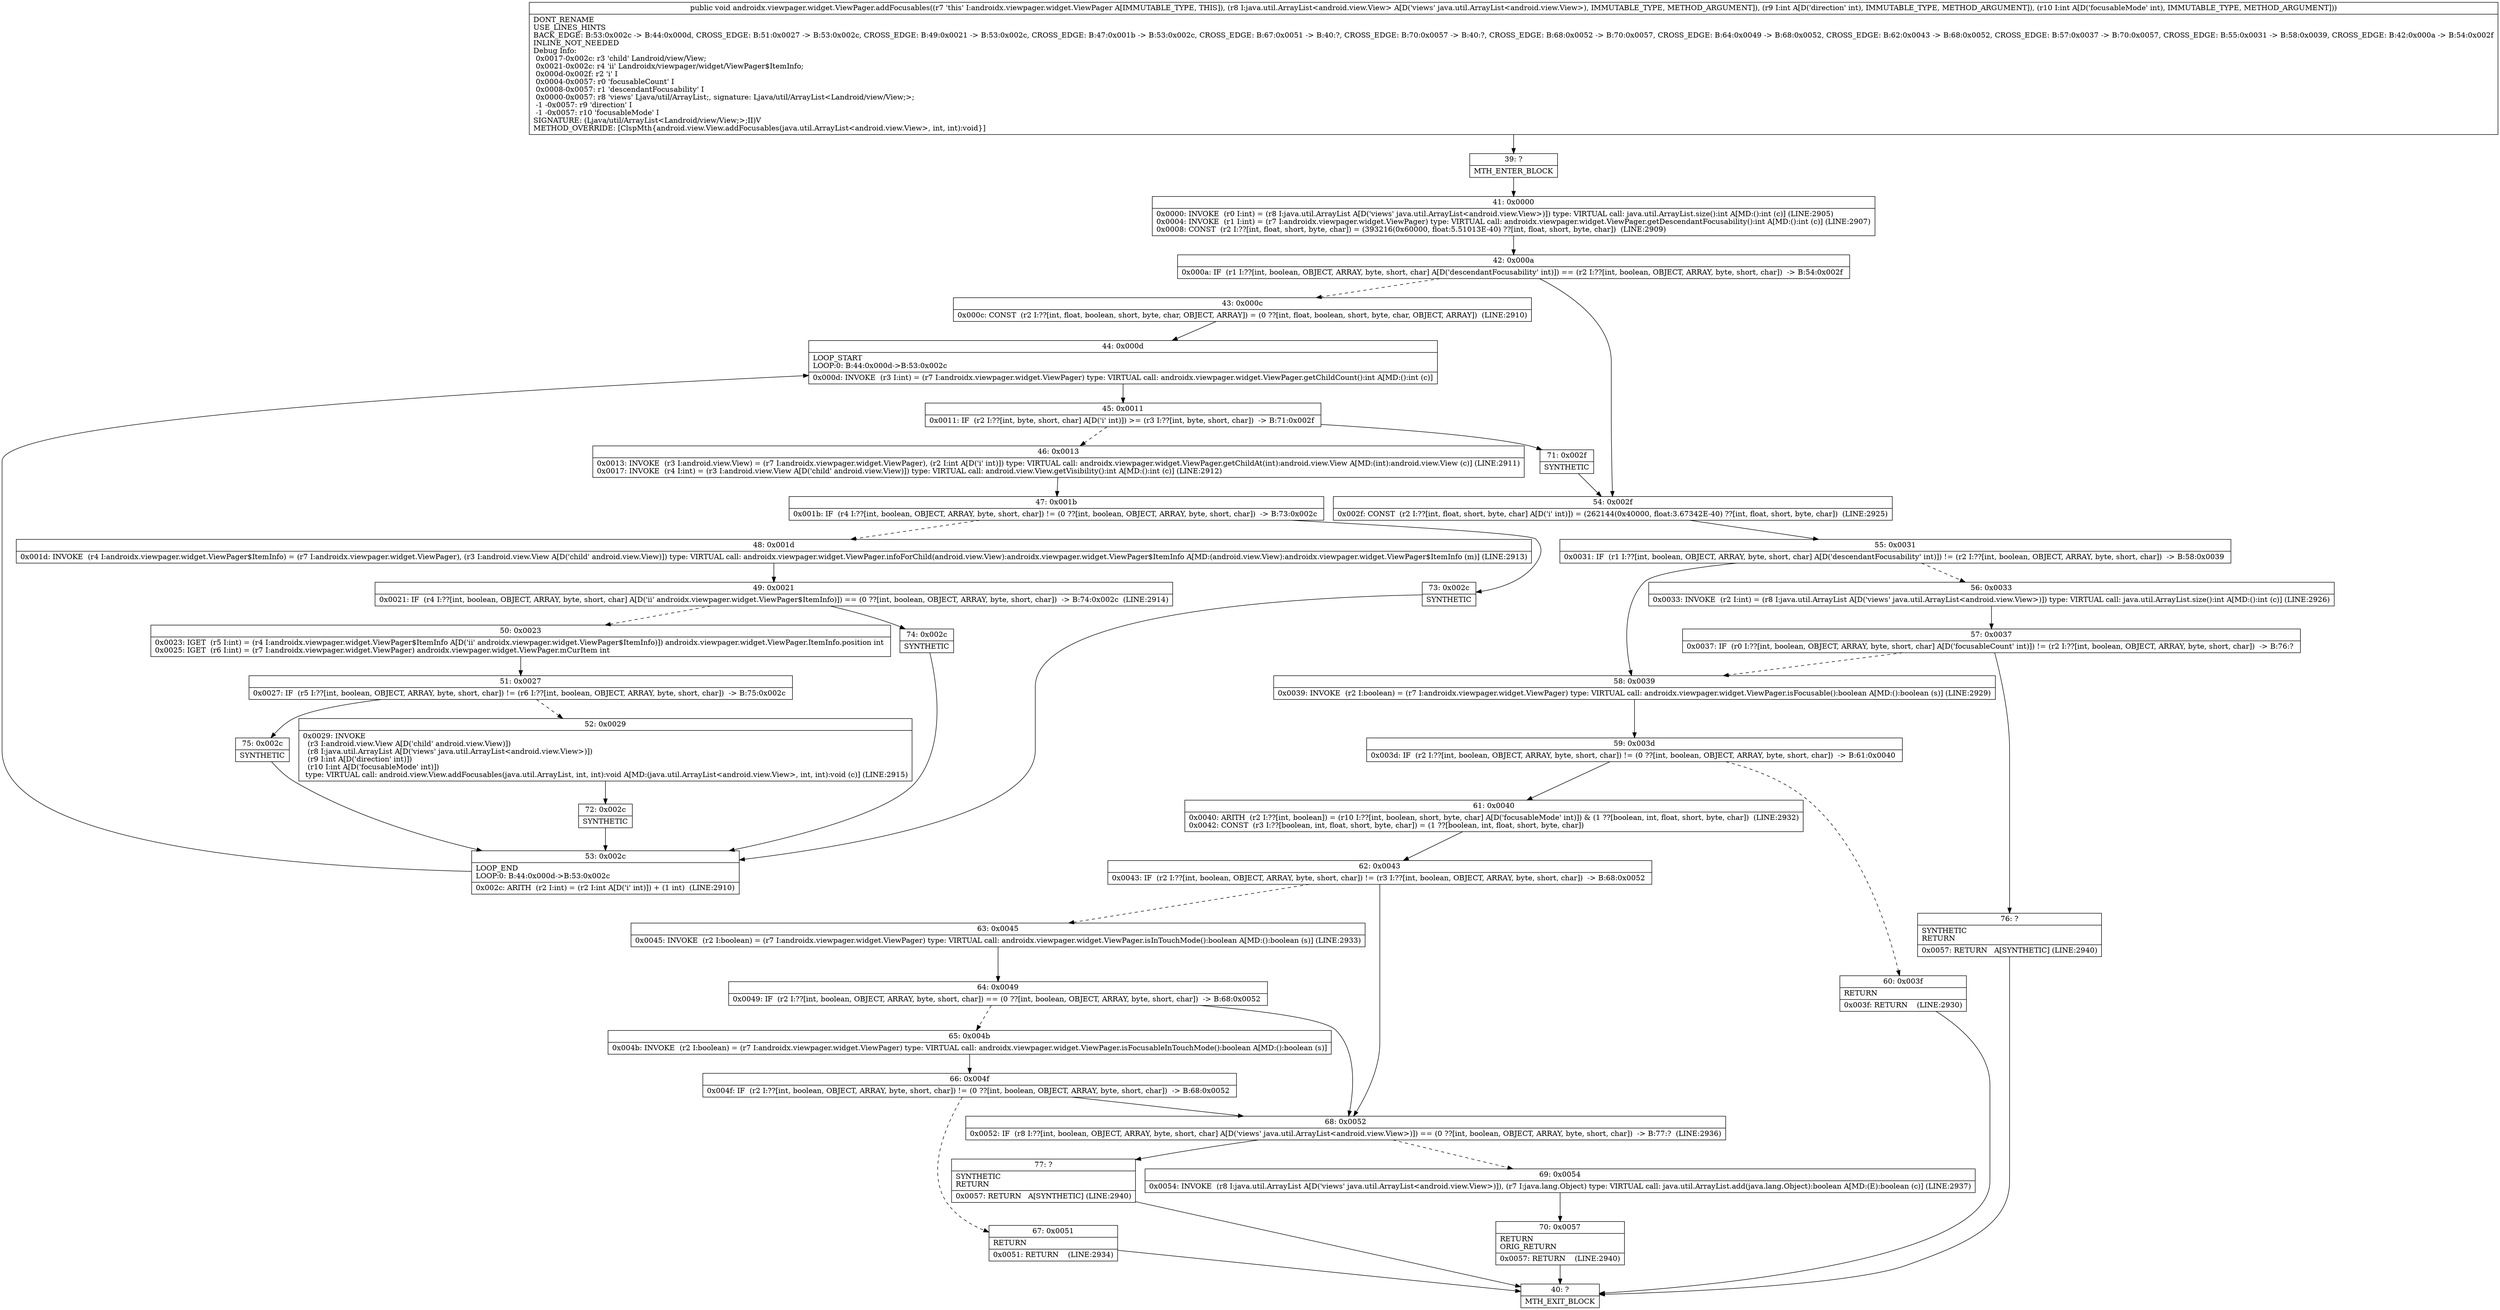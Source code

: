 digraph "CFG forandroidx.viewpager.widget.ViewPager.addFocusables(Ljava\/util\/ArrayList;II)V" {
Node_39 [shape=record,label="{39\:\ ?|MTH_ENTER_BLOCK\l}"];
Node_41 [shape=record,label="{41\:\ 0x0000|0x0000: INVOKE  (r0 I:int) = (r8 I:java.util.ArrayList A[D('views' java.util.ArrayList\<android.view.View\>)]) type: VIRTUAL call: java.util.ArrayList.size():int A[MD:():int (c)] (LINE:2905)\l0x0004: INVOKE  (r1 I:int) = (r7 I:androidx.viewpager.widget.ViewPager) type: VIRTUAL call: androidx.viewpager.widget.ViewPager.getDescendantFocusability():int A[MD:():int (c)] (LINE:2907)\l0x0008: CONST  (r2 I:??[int, float, short, byte, char]) = (393216(0x60000, float:5.51013E\-40) ??[int, float, short, byte, char])  (LINE:2909)\l}"];
Node_42 [shape=record,label="{42\:\ 0x000a|0x000a: IF  (r1 I:??[int, boolean, OBJECT, ARRAY, byte, short, char] A[D('descendantFocusability' int)]) == (r2 I:??[int, boolean, OBJECT, ARRAY, byte, short, char])  \-\> B:54:0x002f \l}"];
Node_43 [shape=record,label="{43\:\ 0x000c|0x000c: CONST  (r2 I:??[int, float, boolean, short, byte, char, OBJECT, ARRAY]) = (0 ??[int, float, boolean, short, byte, char, OBJECT, ARRAY])  (LINE:2910)\l}"];
Node_44 [shape=record,label="{44\:\ 0x000d|LOOP_START\lLOOP:0: B:44:0x000d\-\>B:53:0x002c\l|0x000d: INVOKE  (r3 I:int) = (r7 I:androidx.viewpager.widget.ViewPager) type: VIRTUAL call: androidx.viewpager.widget.ViewPager.getChildCount():int A[MD:():int (c)]\l}"];
Node_45 [shape=record,label="{45\:\ 0x0011|0x0011: IF  (r2 I:??[int, byte, short, char] A[D('i' int)]) \>= (r3 I:??[int, byte, short, char])  \-\> B:71:0x002f \l}"];
Node_46 [shape=record,label="{46\:\ 0x0013|0x0013: INVOKE  (r3 I:android.view.View) = (r7 I:androidx.viewpager.widget.ViewPager), (r2 I:int A[D('i' int)]) type: VIRTUAL call: androidx.viewpager.widget.ViewPager.getChildAt(int):android.view.View A[MD:(int):android.view.View (c)] (LINE:2911)\l0x0017: INVOKE  (r4 I:int) = (r3 I:android.view.View A[D('child' android.view.View)]) type: VIRTUAL call: android.view.View.getVisibility():int A[MD:():int (c)] (LINE:2912)\l}"];
Node_47 [shape=record,label="{47\:\ 0x001b|0x001b: IF  (r4 I:??[int, boolean, OBJECT, ARRAY, byte, short, char]) != (0 ??[int, boolean, OBJECT, ARRAY, byte, short, char])  \-\> B:73:0x002c \l}"];
Node_48 [shape=record,label="{48\:\ 0x001d|0x001d: INVOKE  (r4 I:androidx.viewpager.widget.ViewPager$ItemInfo) = (r7 I:androidx.viewpager.widget.ViewPager), (r3 I:android.view.View A[D('child' android.view.View)]) type: VIRTUAL call: androidx.viewpager.widget.ViewPager.infoForChild(android.view.View):androidx.viewpager.widget.ViewPager$ItemInfo A[MD:(android.view.View):androidx.viewpager.widget.ViewPager$ItemInfo (m)] (LINE:2913)\l}"];
Node_49 [shape=record,label="{49\:\ 0x0021|0x0021: IF  (r4 I:??[int, boolean, OBJECT, ARRAY, byte, short, char] A[D('ii' androidx.viewpager.widget.ViewPager$ItemInfo)]) == (0 ??[int, boolean, OBJECT, ARRAY, byte, short, char])  \-\> B:74:0x002c  (LINE:2914)\l}"];
Node_50 [shape=record,label="{50\:\ 0x0023|0x0023: IGET  (r5 I:int) = (r4 I:androidx.viewpager.widget.ViewPager$ItemInfo A[D('ii' androidx.viewpager.widget.ViewPager$ItemInfo)]) androidx.viewpager.widget.ViewPager.ItemInfo.position int \l0x0025: IGET  (r6 I:int) = (r7 I:androidx.viewpager.widget.ViewPager) androidx.viewpager.widget.ViewPager.mCurItem int \l}"];
Node_51 [shape=record,label="{51\:\ 0x0027|0x0027: IF  (r5 I:??[int, boolean, OBJECT, ARRAY, byte, short, char]) != (r6 I:??[int, boolean, OBJECT, ARRAY, byte, short, char])  \-\> B:75:0x002c \l}"];
Node_52 [shape=record,label="{52\:\ 0x0029|0x0029: INVOKE  \l  (r3 I:android.view.View A[D('child' android.view.View)])\l  (r8 I:java.util.ArrayList A[D('views' java.util.ArrayList\<android.view.View\>)])\l  (r9 I:int A[D('direction' int)])\l  (r10 I:int A[D('focusableMode' int)])\l type: VIRTUAL call: android.view.View.addFocusables(java.util.ArrayList, int, int):void A[MD:(java.util.ArrayList\<android.view.View\>, int, int):void (c)] (LINE:2915)\l}"];
Node_72 [shape=record,label="{72\:\ 0x002c|SYNTHETIC\l}"];
Node_53 [shape=record,label="{53\:\ 0x002c|LOOP_END\lLOOP:0: B:44:0x000d\-\>B:53:0x002c\l|0x002c: ARITH  (r2 I:int) = (r2 I:int A[D('i' int)]) + (1 int)  (LINE:2910)\l}"];
Node_75 [shape=record,label="{75\:\ 0x002c|SYNTHETIC\l}"];
Node_74 [shape=record,label="{74\:\ 0x002c|SYNTHETIC\l}"];
Node_73 [shape=record,label="{73\:\ 0x002c|SYNTHETIC\l}"];
Node_71 [shape=record,label="{71\:\ 0x002f|SYNTHETIC\l}"];
Node_54 [shape=record,label="{54\:\ 0x002f|0x002f: CONST  (r2 I:??[int, float, short, byte, char] A[D('i' int)]) = (262144(0x40000, float:3.67342E\-40) ??[int, float, short, byte, char])  (LINE:2925)\l}"];
Node_55 [shape=record,label="{55\:\ 0x0031|0x0031: IF  (r1 I:??[int, boolean, OBJECT, ARRAY, byte, short, char] A[D('descendantFocusability' int)]) != (r2 I:??[int, boolean, OBJECT, ARRAY, byte, short, char])  \-\> B:58:0x0039 \l}"];
Node_56 [shape=record,label="{56\:\ 0x0033|0x0033: INVOKE  (r2 I:int) = (r8 I:java.util.ArrayList A[D('views' java.util.ArrayList\<android.view.View\>)]) type: VIRTUAL call: java.util.ArrayList.size():int A[MD:():int (c)] (LINE:2926)\l}"];
Node_57 [shape=record,label="{57\:\ 0x0037|0x0037: IF  (r0 I:??[int, boolean, OBJECT, ARRAY, byte, short, char] A[D('focusableCount' int)]) != (r2 I:??[int, boolean, OBJECT, ARRAY, byte, short, char])  \-\> B:76:? \l}"];
Node_76 [shape=record,label="{76\:\ ?|SYNTHETIC\lRETURN\l|0x0057: RETURN   A[SYNTHETIC] (LINE:2940)\l}"];
Node_40 [shape=record,label="{40\:\ ?|MTH_EXIT_BLOCK\l}"];
Node_58 [shape=record,label="{58\:\ 0x0039|0x0039: INVOKE  (r2 I:boolean) = (r7 I:androidx.viewpager.widget.ViewPager) type: VIRTUAL call: androidx.viewpager.widget.ViewPager.isFocusable():boolean A[MD:():boolean (s)] (LINE:2929)\l}"];
Node_59 [shape=record,label="{59\:\ 0x003d|0x003d: IF  (r2 I:??[int, boolean, OBJECT, ARRAY, byte, short, char]) != (0 ??[int, boolean, OBJECT, ARRAY, byte, short, char])  \-\> B:61:0x0040 \l}"];
Node_60 [shape=record,label="{60\:\ 0x003f|RETURN\l|0x003f: RETURN    (LINE:2930)\l}"];
Node_61 [shape=record,label="{61\:\ 0x0040|0x0040: ARITH  (r2 I:??[int, boolean]) = (r10 I:??[int, boolean, short, byte, char] A[D('focusableMode' int)]) & (1 ??[boolean, int, float, short, byte, char])  (LINE:2932)\l0x0042: CONST  (r3 I:??[boolean, int, float, short, byte, char]) = (1 ??[boolean, int, float, short, byte, char]) \l}"];
Node_62 [shape=record,label="{62\:\ 0x0043|0x0043: IF  (r2 I:??[int, boolean, OBJECT, ARRAY, byte, short, char]) != (r3 I:??[int, boolean, OBJECT, ARRAY, byte, short, char])  \-\> B:68:0x0052 \l}"];
Node_63 [shape=record,label="{63\:\ 0x0045|0x0045: INVOKE  (r2 I:boolean) = (r7 I:androidx.viewpager.widget.ViewPager) type: VIRTUAL call: androidx.viewpager.widget.ViewPager.isInTouchMode():boolean A[MD:():boolean (s)] (LINE:2933)\l}"];
Node_64 [shape=record,label="{64\:\ 0x0049|0x0049: IF  (r2 I:??[int, boolean, OBJECT, ARRAY, byte, short, char]) == (0 ??[int, boolean, OBJECT, ARRAY, byte, short, char])  \-\> B:68:0x0052 \l}"];
Node_65 [shape=record,label="{65\:\ 0x004b|0x004b: INVOKE  (r2 I:boolean) = (r7 I:androidx.viewpager.widget.ViewPager) type: VIRTUAL call: androidx.viewpager.widget.ViewPager.isFocusableInTouchMode():boolean A[MD:():boolean (s)]\l}"];
Node_66 [shape=record,label="{66\:\ 0x004f|0x004f: IF  (r2 I:??[int, boolean, OBJECT, ARRAY, byte, short, char]) != (0 ??[int, boolean, OBJECT, ARRAY, byte, short, char])  \-\> B:68:0x0052 \l}"];
Node_67 [shape=record,label="{67\:\ 0x0051|RETURN\l|0x0051: RETURN    (LINE:2934)\l}"];
Node_68 [shape=record,label="{68\:\ 0x0052|0x0052: IF  (r8 I:??[int, boolean, OBJECT, ARRAY, byte, short, char] A[D('views' java.util.ArrayList\<android.view.View\>)]) == (0 ??[int, boolean, OBJECT, ARRAY, byte, short, char])  \-\> B:77:?  (LINE:2936)\l}"];
Node_69 [shape=record,label="{69\:\ 0x0054|0x0054: INVOKE  (r8 I:java.util.ArrayList A[D('views' java.util.ArrayList\<android.view.View\>)]), (r7 I:java.lang.Object) type: VIRTUAL call: java.util.ArrayList.add(java.lang.Object):boolean A[MD:(E):boolean (c)] (LINE:2937)\l}"];
Node_70 [shape=record,label="{70\:\ 0x0057|RETURN\lORIG_RETURN\l|0x0057: RETURN    (LINE:2940)\l}"];
Node_77 [shape=record,label="{77\:\ ?|SYNTHETIC\lRETURN\l|0x0057: RETURN   A[SYNTHETIC] (LINE:2940)\l}"];
MethodNode[shape=record,label="{public void androidx.viewpager.widget.ViewPager.addFocusables((r7 'this' I:androidx.viewpager.widget.ViewPager A[IMMUTABLE_TYPE, THIS]), (r8 I:java.util.ArrayList\<android.view.View\> A[D('views' java.util.ArrayList\<android.view.View\>), IMMUTABLE_TYPE, METHOD_ARGUMENT]), (r9 I:int A[D('direction' int), IMMUTABLE_TYPE, METHOD_ARGUMENT]), (r10 I:int A[D('focusableMode' int), IMMUTABLE_TYPE, METHOD_ARGUMENT]))  | DONT_RENAME\lUSE_LINES_HINTS\lBACK_EDGE: B:53:0x002c \-\> B:44:0x000d, CROSS_EDGE: B:51:0x0027 \-\> B:53:0x002c, CROSS_EDGE: B:49:0x0021 \-\> B:53:0x002c, CROSS_EDGE: B:47:0x001b \-\> B:53:0x002c, CROSS_EDGE: B:67:0x0051 \-\> B:40:?, CROSS_EDGE: B:70:0x0057 \-\> B:40:?, CROSS_EDGE: B:68:0x0052 \-\> B:70:0x0057, CROSS_EDGE: B:64:0x0049 \-\> B:68:0x0052, CROSS_EDGE: B:62:0x0043 \-\> B:68:0x0052, CROSS_EDGE: B:57:0x0037 \-\> B:70:0x0057, CROSS_EDGE: B:55:0x0031 \-\> B:58:0x0039, CROSS_EDGE: B:42:0x000a \-\> B:54:0x002f\lINLINE_NOT_NEEDED\lDebug Info:\l  0x0017\-0x002c: r3 'child' Landroid\/view\/View;\l  0x0021\-0x002c: r4 'ii' Landroidx\/viewpager\/widget\/ViewPager$ItemInfo;\l  0x000d\-0x002f: r2 'i' I\l  0x0004\-0x0057: r0 'focusableCount' I\l  0x0008\-0x0057: r1 'descendantFocusability' I\l  0x0000\-0x0057: r8 'views' Ljava\/util\/ArrayList;, signature: Ljava\/util\/ArrayList\<Landroid\/view\/View;\>;\l  \-1 \-0x0057: r9 'direction' I\l  \-1 \-0x0057: r10 'focusableMode' I\lSIGNATURE: (Ljava\/util\/ArrayList\<Landroid\/view\/View;\>;II)V\lMETHOD_OVERRIDE: [ClspMth\{android.view.View.addFocusables(java.util.ArrayList\<android.view.View\>, int, int):void\}]\l}"];
MethodNode -> Node_39;Node_39 -> Node_41;
Node_41 -> Node_42;
Node_42 -> Node_43[style=dashed];
Node_42 -> Node_54;
Node_43 -> Node_44;
Node_44 -> Node_45;
Node_45 -> Node_46[style=dashed];
Node_45 -> Node_71;
Node_46 -> Node_47;
Node_47 -> Node_48[style=dashed];
Node_47 -> Node_73;
Node_48 -> Node_49;
Node_49 -> Node_50[style=dashed];
Node_49 -> Node_74;
Node_50 -> Node_51;
Node_51 -> Node_52[style=dashed];
Node_51 -> Node_75;
Node_52 -> Node_72;
Node_72 -> Node_53;
Node_53 -> Node_44;
Node_75 -> Node_53;
Node_74 -> Node_53;
Node_73 -> Node_53;
Node_71 -> Node_54;
Node_54 -> Node_55;
Node_55 -> Node_56[style=dashed];
Node_55 -> Node_58;
Node_56 -> Node_57;
Node_57 -> Node_58[style=dashed];
Node_57 -> Node_76;
Node_76 -> Node_40;
Node_58 -> Node_59;
Node_59 -> Node_60[style=dashed];
Node_59 -> Node_61;
Node_60 -> Node_40;
Node_61 -> Node_62;
Node_62 -> Node_63[style=dashed];
Node_62 -> Node_68;
Node_63 -> Node_64;
Node_64 -> Node_65[style=dashed];
Node_64 -> Node_68;
Node_65 -> Node_66;
Node_66 -> Node_67[style=dashed];
Node_66 -> Node_68;
Node_67 -> Node_40;
Node_68 -> Node_69[style=dashed];
Node_68 -> Node_77;
Node_69 -> Node_70;
Node_70 -> Node_40;
Node_77 -> Node_40;
}

